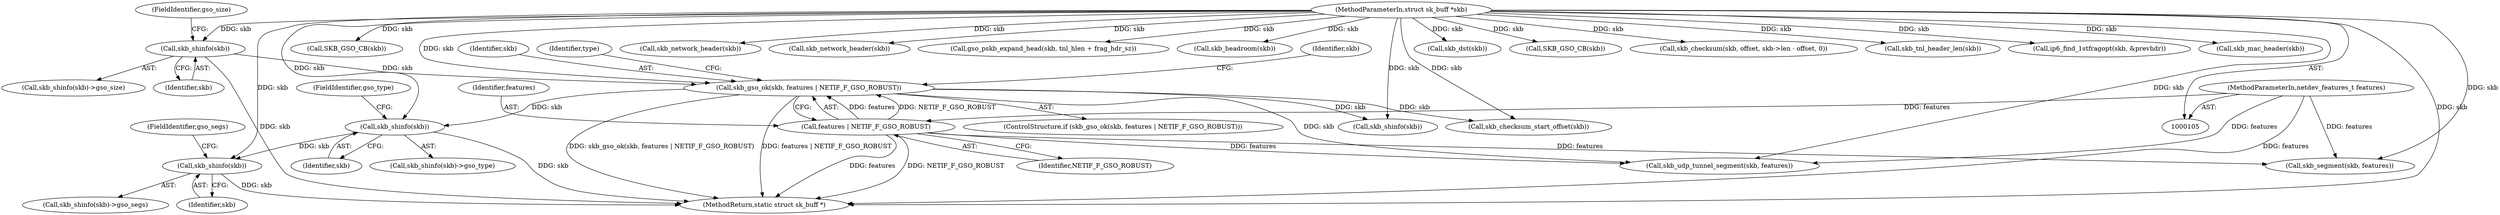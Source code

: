 digraph "0_linux_0e033e04c2678dbbe74a46b23fffb7bb918c288e@pointer" {
"1000184" [label="(Call,skb_shinfo(skb))"];
"1000155" [label="(Call,skb_shinfo(skb))"];
"1000145" [label="(Call,skb_gso_ok(skb, features | NETIF_F_GSO_ROBUST))"];
"1000133" [label="(Call,skb_shinfo(skb))"];
"1000106" [label="(MethodParameterIn,struct sk_buff *skb)"];
"1000147" [label="(Call,features | NETIF_F_GSO_ROBUST)"];
"1000107" [label="(MethodParameterIn,netdev_features_t features)"];
"1000146" [label="(Identifier,skb)"];
"1000314" [label="(Call,SKB_GSO_CB(skb))"];
"1000287" [label="(Call,skb_network_header(skb))"];
"1000333" [label="(Call,skb_network_header(skb))"];
"1000154" [label="(Call,skb_shinfo(skb)->gso_type)"];
"1000186" [label="(FieldIdentifier,gso_segs)"];
"1000263" [label="(Call,gso_pskb_expand_head(skb, tnl_hlen + frag_hdr_sz))"];
"1000256" [label="(Call,skb_headroom(skb))"];
"1000203" [label="(Call,skb_shinfo(skb))"];
"1000155" [label="(Call,skb_shinfo(skb))"];
"1000156" [label="(Identifier,skb)"];
"1000145" [label="(Call,skb_gso_ok(skb, features | NETIF_F_GSO_ROBUST))"];
"1000135" [label="(FieldIdentifier,gso_size)"];
"1000149" [label="(Identifier,NETIF_F_GSO_ROBUST)"];
"1000209" [label="(Call,skb_udp_tunnel_segment(skb, features))"];
"1000354" [label="(Call,skb_segment(skb, features))"];
"1000157" [label="(FieldIdentifier,gso_type)"];
"1000350" [label="(Call,skb_dst(skb))"];
"1000148" [label="(Identifier,features)"];
"1000360" [label="(MethodReturn,static struct sk_buff *)"];
"1000144" [label="(ControlStructure,if (skb_gso_ok(skb, features | NETIF_F_GSO_ROBUST)))"];
"1000153" [label="(Identifier,type)"];
"1000303" [label="(Call,SKB_GSO_CB(skb))"];
"1000220" [label="(Call,skb_checksum(skb, offset, skb->len - offset, 0))"];
"1000252" [label="(Call,skb_tnl_header_len(skb))"];
"1000147" [label="(Call,features | NETIF_F_GSO_ROBUST)"];
"1000199" [label="(Identifier,skb)"];
"1000107" [label="(MethodParameterIn,netdev_features_t features)"];
"1000132" [label="(Call,skb_shinfo(skb)->gso_size)"];
"1000106" [label="(MethodParameterIn,struct sk_buff *skb)"];
"1000271" [label="(Call,ip6_find_1stfragopt(skb, &prevhdr))"];
"1000185" [label="(Identifier,skb)"];
"1000183" [label="(Call,skb_shinfo(skb)->gso_segs)"];
"1000133" [label="(Call,skb_shinfo(skb))"];
"1000289" [label="(Call,skb_mac_header(skb))"];
"1000134" [label="(Identifier,skb)"];
"1000184" [label="(Call,skb_shinfo(skb))"];
"1000216" [label="(Call,skb_checksum_start_offset(skb))"];
"1000184" -> "1000183"  [label="AST: "];
"1000184" -> "1000185"  [label="CFG: "];
"1000185" -> "1000184"  [label="AST: "];
"1000186" -> "1000184"  [label="CFG: "];
"1000184" -> "1000360"  [label="DDG: skb"];
"1000155" -> "1000184"  [label="DDG: skb"];
"1000106" -> "1000184"  [label="DDG: skb"];
"1000155" -> "1000154"  [label="AST: "];
"1000155" -> "1000156"  [label="CFG: "];
"1000156" -> "1000155"  [label="AST: "];
"1000157" -> "1000155"  [label="CFG: "];
"1000155" -> "1000360"  [label="DDG: skb"];
"1000145" -> "1000155"  [label="DDG: skb"];
"1000106" -> "1000155"  [label="DDG: skb"];
"1000145" -> "1000144"  [label="AST: "];
"1000145" -> "1000147"  [label="CFG: "];
"1000146" -> "1000145"  [label="AST: "];
"1000147" -> "1000145"  [label="AST: "];
"1000153" -> "1000145"  [label="CFG: "];
"1000199" -> "1000145"  [label="CFG: "];
"1000145" -> "1000360"  [label="DDG: skb_gso_ok(skb, features | NETIF_F_GSO_ROBUST)"];
"1000145" -> "1000360"  [label="DDG: features | NETIF_F_GSO_ROBUST"];
"1000133" -> "1000145"  [label="DDG: skb"];
"1000106" -> "1000145"  [label="DDG: skb"];
"1000147" -> "1000145"  [label="DDG: features"];
"1000147" -> "1000145"  [label="DDG: NETIF_F_GSO_ROBUST"];
"1000145" -> "1000203"  [label="DDG: skb"];
"1000145" -> "1000209"  [label="DDG: skb"];
"1000145" -> "1000216"  [label="DDG: skb"];
"1000133" -> "1000132"  [label="AST: "];
"1000133" -> "1000134"  [label="CFG: "];
"1000134" -> "1000133"  [label="AST: "];
"1000135" -> "1000133"  [label="CFG: "];
"1000133" -> "1000360"  [label="DDG: skb"];
"1000106" -> "1000133"  [label="DDG: skb"];
"1000106" -> "1000105"  [label="AST: "];
"1000106" -> "1000360"  [label="DDG: skb"];
"1000106" -> "1000203"  [label="DDG: skb"];
"1000106" -> "1000209"  [label="DDG: skb"];
"1000106" -> "1000216"  [label="DDG: skb"];
"1000106" -> "1000220"  [label="DDG: skb"];
"1000106" -> "1000252"  [label="DDG: skb"];
"1000106" -> "1000256"  [label="DDG: skb"];
"1000106" -> "1000263"  [label="DDG: skb"];
"1000106" -> "1000271"  [label="DDG: skb"];
"1000106" -> "1000287"  [label="DDG: skb"];
"1000106" -> "1000289"  [label="DDG: skb"];
"1000106" -> "1000303"  [label="DDG: skb"];
"1000106" -> "1000314"  [label="DDG: skb"];
"1000106" -> "1000333"  [label="DDG: skb"];
"1000106" -> "1000350"  [label="DDG: skb"];
"1000106" -> "1000354"  [label="DDG: skb"];
"1000147" -> "1000149"  [label="CFG: "];
"1000148" -> "1000147"  [label="AST: "];
"1000149" -> "1000147"  [label="AST: "];
"1000147" -> "1000360"  [label="DDG: NETIF_F_GSO_ROBUST"];
"1000147" -> "1000360"  [label="DDG: features"];
"1000107" -> "1000147"  [label="DDG: features"];
"1000147" -> "1000209"  [label="DDG: features"];
"1000147" -> "1000354"  [label="DDG: features"];
"1000107" -> "1000105"  [label="AST: "];
"1000107" -> "1000360"  [label="DDG: features"];
"1000107" -> "1000209"  [label="DDG: features"];
"1000107" -> "1000354"  [label="DDG: features"];
}
